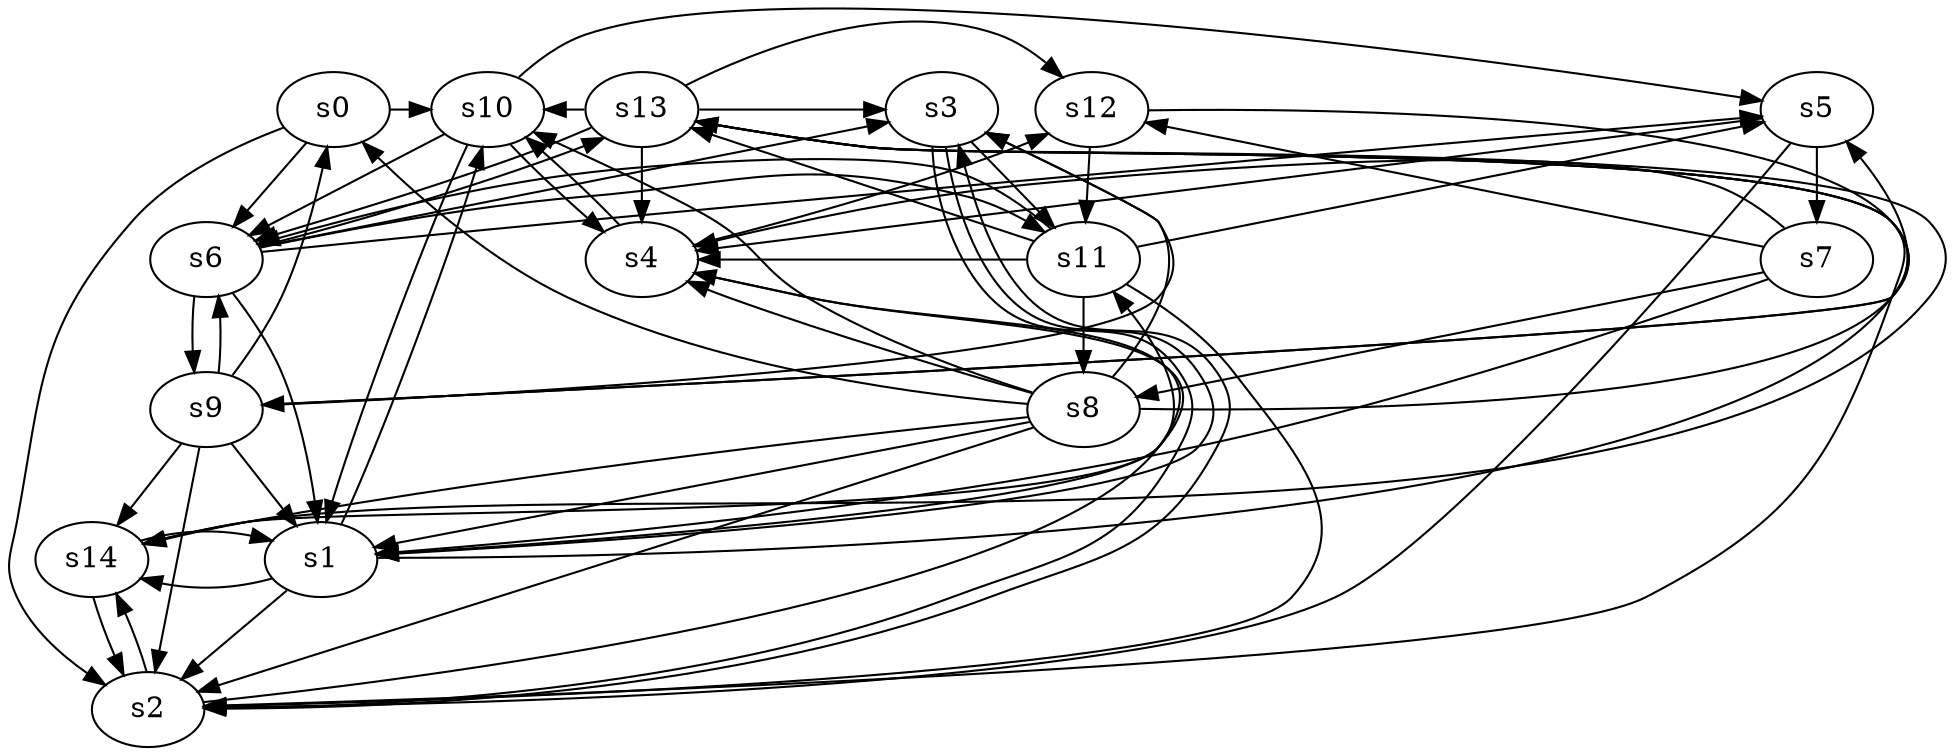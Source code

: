 digraph game_0662_complex_15 {
    s0 [name="s0", player=1];
    s1 [name="s1", player=0];
    s2 [name="s2", player=0];
    s3 [name="s3", player=1];
    s4 [name="s4", player=0];
    s5 [name="s5", player=0];
    s6 [name="s6", player=1];
    s7 [name="s7", player=1];
    s8 [name="s8", player=1];
    s9 [name="s9", player=1];
    s10 [name="s10", player=1];
    s11 [name="s11", player=0];
    s12 [name="s12", player=0, target=1];
    s13 [name="s13", player=1];
    s14 [name="s14", player=0, target=1];

    s0 -> s2 [constraint="time % 4 == 3 && time % 4 == 2"];
    s0 -> s6 [constraint="!(time % 3 == 1)"];
    s0 -> s10 [constraint="time % 2 == 0 && time % 4 == 2"];
    s1 -> s2 [constraint="time % 5 == 4"];
    s1 -> s10 [constraint="time % 2 == 1 && time % 5 == 0"];
    s1 -> s13 [constraint="time % 7 == 5"];
    s1 -> s14 [constraint="time % 5 == 1 || time % 2 == 1"];
    s2 -> s3 [constraint="!(time % 4 == 0)"];
    s2 -> s4 [constraint="time == 9"];
    s2 -> s14 [constraint="time % 2 == 1"];
    s3 -> s1 [constraint="time % 8 == 1"];
    s3 -> s2 [constraint="time % 3 == 2 && time % 5 == 2"];
    s3 -> s11;
    s4 -> s1 [constraint="time % 5 == 0"];
    s4 -> s10 [constraint="time % 2 == 0 || time % 5 == 4"];
    s4 -> s12 [constraint="time % 2 == 0 && time % 5 == 2"];
    s5 -> s2 [constraint="!(time % 5 == 3)"];
    s5 -> s4 [constraint="!(time % 3 == 1)"];
    s5 -> s7;
    s6 -> s1;
    s6 -> s3 [constraint="time % 5 == 0"];
    s6 -> s5 [constraint="!(time % 3 == 0)"];
    s6 -> s9;
    s6 -> s11 [constraint="!(time % 3 == 0)"];
    s6 -> s13 [constraint="time % 5 == 2 || time % 5 == 4"];
    s7 -> s1 [constraint="time % 3 == 2 || time % 4 == 3"];
    s7 -> s4 [constraint="time % 4 == 3 || time % 2 == 0"];
    s7 -> s8 [constraint="!(time % 3 == 0)"];
    s7 -> s12 [constraint="time % 4 == 1"];
    s8 -> s0 [constraint="!(time % 3 == 2)"];
    s8 -> s1 [constraint="time % 8 == 7"];
    s8 -> s2 [constraint="time % 5 == 0"];
    s8 -> s3 [constraint="time % 3 == 1 && time % 5 == 3"];
    s8 -> s4 [constraint="!(time % 5 == 2)"];
    s8 -> s10 [constraint="!(time % 3 == 1)"];
    s8 -> s13 [constraint="time % 3 == 2 || time % 2 == 1"];
    s8 -> s14 [constraint="time % 2 == 1"];
    s9 -> s0 [constraint="!(time % 3 == 0)"];
    s9 -> s1;
    s9 -> s2;
    s9 -> s3 [constraint="time % 2 == 0"];
    s9 -> s5 [constraint="time % 3 == 1 || time % 4 == 3"];
    s9 -> s6 [constraint="time % 8 == 2"];
    s9 -> s14;
    s10 -> s1;
    s10 -> s4 [constraint="time % 2 == 0"];
    s10 -> s5 [constraint="time % 2 == 1 || time % 5 == 2"];
    s10 -> s6;
    s11 -> s2 [constraint="time == 6 || time == 7"];
    s11 -> s4 [constraint="time % 2 == 1 || time % 5 == 0"];
    s11 -> s5 [constraint="!(time % 3 == 0)"];
    s11 -> s6 [constraint="!(time % 2 == 1)"];
    s11 -> s8;
    s11 -> s13 [constraint="time % 5 == 0"];
    s12 -> s2 [constraint="time % 3 == 1 && time % 4 == 1"];
    s12 -> s11;
    s13 -> s3 [constraint="time % 3 == 2 && time % 4 == 2"];
    s13 -> s4;
    s13 -> s6 [constraint="time == 0 || time == 13 || time == 14 || time == 19"];
    s13 -> s9 [constraint="!(time % 4 == 3)"];
    s13 -> s10 [constraint="time == 1 || time == 7 || time == 8 || time == 12 || time == 18"];
    s13 -> s12 [constraint="time % 4 == 2 && time % 3 == 2"];
    s13 -> s14 [constraint="time == 7 || time == 8 || time == 9"];
    s14 -> s1 [constraint="time == 1 || time == 11"];
    s14 -> s2;
    s14 -> s11 [constraint="time % 8 == 7"];
}
